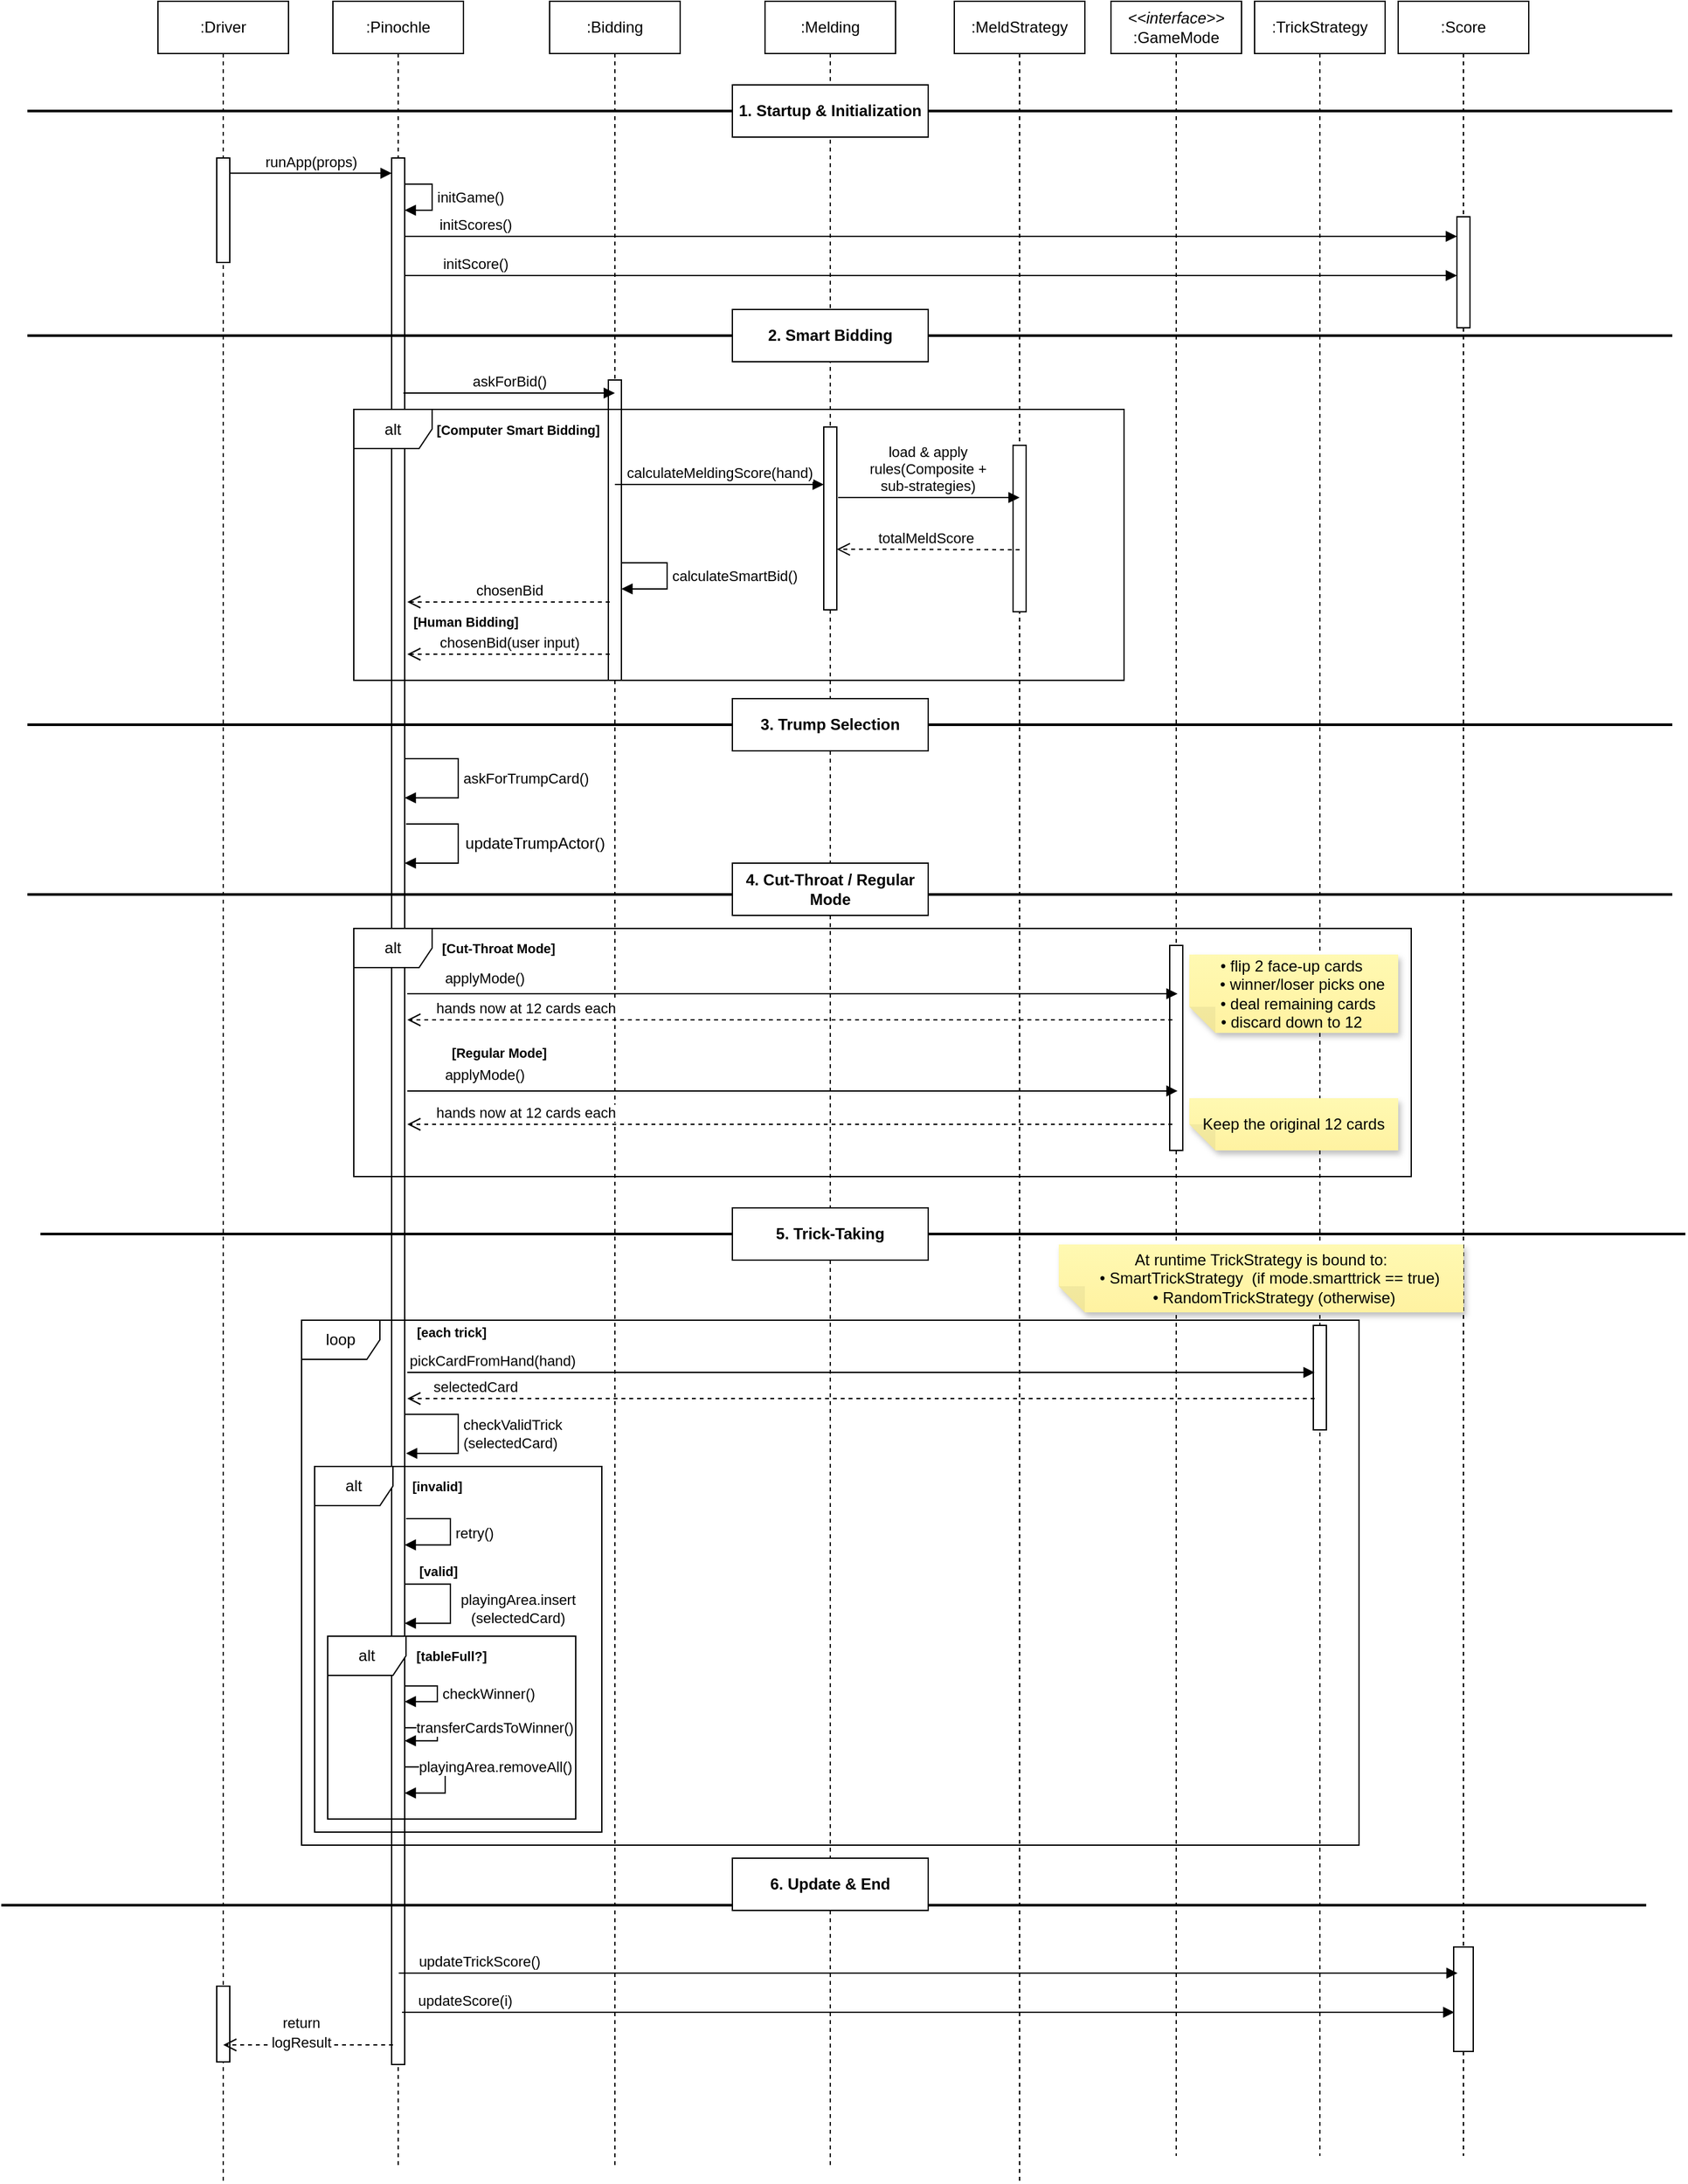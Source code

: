 <mxfile version="27.1.0">
  <diagram name="第 1 页" id="qucP125kRH2lfmhauCK5">
    <mxGraphModel dx="1427" dy="899" grid="1" gridSize="10" guides="1" tooltips="1" connect="1" arrows="1" fold="1" page="1" pageScale="1" pageWidth="2339" pageHeight="3300" math="0" shadow="0">
      <root>
        <mxCell id="0" />
        <mxCell id="1" parent="0" />
        <mxCell id="MW3apKYruLUqG9p78ODX-281" value=":Driver" style="shape=umlLifeline;perimeter=lifelinePerimeter;whiteSpace=wrap;html=1;container=1;dropTarget=0;collapsible=0;recursiveResize=0;outlineConnect=0;portConstraint=eastwest;newEdgeStyle={&quot;curved&quot;:0,&quot;rounded&quot;:0};" vertex="1" parent="1">
          <mxGeometry x="1130" y="1110" width="100" height="1670" as="geometry" />
        </mxCell>
        <mxCell id="MW3apKYruLUqG9p78ODX-282" value="" style="html=1;points=[[0,0,0,0,5],[0,1,0,0,-5],[1,0,0,0,5],[1,1,0,0,-5]];perimeter=orthogonalPerimeter;outlineConnect=0;targetShapes=umlLifeline;portConstraint=eastwest;newEdgeStyle={&quot;curved&quot;:0,&quot;rounded&quot;:0};" vertex="1" parent="MW3apKYruLUqG9p78ODX-281">
          <mxGeometry x="45" y="120" width="10" height="80" as="geometry" />
        </mxCell>
        <mxCell id="MW3apKYruLUqG9p78ODX-283" value="" style="html=1;points=[[0,0,0,0,5],[0,1,0,0,-5],[1,0,0,0,5],[1,1,0,0,-5]];perimeter=orthogonalPerimeter;outlineConnect=0;targetShapes=umlLifeline;portConstraint=eastwest;newEdgeStyle={&quot;curved&quot;:0,&quot;rounded&quot;:0};" vertex="1" parent="MW3apKYruLUqG9p78ODX-281">
          <mxGeometry x="45" y="1520" width="10" height="58" as="geometry" />
        </mxCell>
        <mxCell id="MW3apKYruLUqG9p78ODX-284" value=":Pinochle" style="shape=umlLifeline;perimeter=lifelinePerimeter;whiteSpace=wrap;html=1;container=1;dropTarget=0;collapsible=0;recursiveResize=0;outlineConnect=0;portConstraint=eastwest;newEdgeStyle={&quot;curved&quot;:0,&quot;rounded&quot;:0};" vertex="1" parent="1">
          <mxGeometry x="1264" y="1110" width="100" height="1660" as="geometry" />
        </mxCell>
        <mxCell id="MW3apKYruLUqG9p78ODX-285" value="" style="html=1;points=[[0,0,0,0,5],[0,1,0,0,-5],[1,0,0,0,5],[1,1,0,0,-5]];perimeter=orthogonalPerimeter;outlineConnect=0;targetShapes=umlLifeline;portConstraint=eastwest;newEdgeStyle={&quot;curved&quot;:0,&quot;rounded&quot;:0};" vertex="1" parent="MW3apKYruLUqG9p78ODX-284">
          <mxGeometry x="45" y="120" width="10" height="1460" as="geometry" />
        </mxCell>
        <mxCell id="MW3apKYruLUqG9p78ODX-286" value="askForTrumpCard()" style="html=1;align=left;spacingLeft=2;endArrow=block;rounded=0;edgeStyle=orthogonalEdgeStyle;curved=0;rounded=0;" edge="1" parent="MW3apKYruLUqG9p78ODX-284" source="MW3apKYruLUqG9p78ODX-285" target="MW3apKYruLUqG9p78ODX-285">
          <mxGeometry relative="1" as="geometry">
            <mxPoint x="60" y="580" as="sourcePoint" />
            <Array as="points">
              <mxPoint x="96" y="580" />
              <mxPoint x="96" y="610" />
            </Array>
            <mxPoint x="60" y="610" as="targetPoint" />
          </mxGeometry>
        </mxCell>
        <mxCell id="MW3apKYruLUqG9p78ODX-287" value="retry()" style="html=1;align=left;spacingLeft=2;endArrow=block;rounded=0;edgeStyle=orthogonalEdgeStyle;curved=0;rounded=0;" edge="1" parent="MW3apKYruLUqG9p78ODX-284">
          <mxGeometry relative="1" as="geometry">
            <mxPoint x="56" y="1162" as="sourcePoint" />
            <Array as="points">
              <mxPoint x="90" y="1162" />
              <mxPoint x="90" y="1182" />
            </Array>
            <mxPoint x="55" y="1182.111" as="targetPoint" />
          </mxGeometry>
        </mxCell>
        <mxCell id="MW3apKYruLUqG9p78ODX-288" value="" style="html=1;align=left;spacingLeft=2;endArrow=block;rounded=0;edgeStyle=orthogonalEdgeStyle;curved=0;rounded=0;" edge="1" parent="MW3apKYruLUqG9p78ODX-284">
          <mxGeometry x="-0.1" relative="1" as="geometry">
            <mxPoint x="55" y="1212.111" as="sourcePoint" />
            <Array as="points">
              <mxPoint x="90" y="1212" />
              <mxPoint x="90" y="1242" />
            </Array>
            <mxPoint x="55" y="1242.111" as="targetPoint" />
            <mxPoint as="offset" />
          </mxGeometry>
        </mxCell>
        <mxCell id="MW3apKYruLUqG9p78ODX-289" value="checkWinner()" style="html=1;align=left;spacingLeft=2;endArrow=block;rounded=0;edgeStyle=orthogonalEdgeStyle;curved=0;rounded=0;" edge="1" parent="MW3apKYruLUqG9p78ODX-284">
          <mxGeometry relative="1" as="geometry">
            <mxPoint x="55" y="1290.111" as="sourcePoint" />
            <Array as="points">
              <mxPoint x="80" y="1290" />
              <mxPoint x="80" y="1302" />
            </Array>
            <mxPoint x="55" y="1302.111" as="targetPoint" />
          </mxGeometry>
        </mxCell>
        <mxCell id="MW3apKYruLUqG9p78ODX-290" value="transferCardsToWinner()" style="html=1;align=left;spacingLeft=2;endArrow=block;rounded=0;edgeStyle=orthogonalEdgeStyle;curved=0;rounded=0;" edge="1" parent="MW3apKYruLUqG9p78ODX-284">
          <mxGeometry x="-0.833" relative="1" as="geometry">
            <mxPoint x="55" y="1322.111" as="sourcePoint" />
            <Array as="points">
              <mxPoint x="80" y="1322" />
              <mxPoint x="80" y="1332" />
            </Array>
            <mxPoint x="55" y="1332.111" as="targetPoint" />
            <mxPoint as="offset" />
          </mxGeometry>
        </mxCell>
        <mxCell id="MW3apKYruLUqG9p78ODX-291" value="playingArea.removeAll()" style="html=1;align=left;spacingLeft=2;endArrow=block;rounded=0;edgeStyle=orthogonalEdgeStyle;curved=0;rounded=0;" edge="1" parent="MW3apKYruLUqG9p78ODX-284">
          <mxGeometry x="-0.833" relative="1" as="geometry">
            <mxPoint x="55" y="1352.111" as="sourcePoint" />
            <Array as="points">
              <mxPoint x="86" y="1352" />
              <mxPoint x="86" y="1372" />
            </Array>
            <mxPoint x="55" y="1372.111" as="targetPoint" />
            <mxPoint as="offset" />
          </mxGeometry>
        </mxCell>
        <mxCell id="MW3apKYruLUqG9p78ODX-292" value="initGame()" style="html=1;align=left;spacingLeft=2;endArrow=block;rounded=0;edgeStyle=orthogonalEdgeStyle;curved=0;rounded=0;" edge="1" parent="MW3apKYruLUqG9p78ODX-284" source="MW3apKYruLUqG9p78ODX-285" target="MW3apKYruLUqG9p78ODX-285">
          <mxGeometry relative="1" as="geometry">
            <mxPoint x="-4" y="130" as="sourcePoint" />
            <Array as="points">
              <mxPoint x="76" y="140" />
              <mxPoint x="76" y="160" />
            </Array>
            <mxPoint x="-9" y="160.022" as="targetPoint" />
          </mxGeometry>
        </mxCell>
        <mxCell id="MW3apKYruLUqG9p78ODX-293" value="" style="html=1;align=left;spacingLeft=2;endArrow=block;rounded=0;edgeStyle=orthogonalEdgeStyle;curved=0;rounded=0;" edge="1" parent="MW3apKYruLUqG9p78ODX-284" target="MW3apKYruLUqG9p78ODX-285">
          <mxGeometry relative="1" as="geometry">
            <mxPoint x="56" y="630" as="sourcePoint" />
            <Array as="points">
              <mxPoint x="96" y="630" />
              <mxPoint x="96" y="660" />
            </Array>
            <mxPoint x="381" y="740" as="targetPoint" />
          </mxGeometry>
        </mxCell>
        <mxCell id="MW3apKYruLUqG9p78ODX-294" value=":Score" style="shape=umlLifeline;perimeter=lifelinePerimeter;whiteSpace=wrap;html=1;container=1;dropTarget=0;collapsible=0;recursiveResize=0;outlineConnect=0;portConstraint=eastwest;newEdgeStyle={&quot;curved&quot;:0,&quot;rounded&quot;:0};" vertex="1" parent="1">
          <mxGeometry x="2080" y="1110" width="100" height="1650" as="geometry" />
        </mxCell>
        <mxCell id="MW3apKYruLUqG9p78ODX-295" value="" style="html=1;points=[[0,0,0,0,5],[0,1,0,0,-5],[1,0,0,0,5],[1,1,0,0,-5]];perimeter=orthogonalPerimeter;outlineConnect=0;targetShapes=umlLifeline;portConstraint=eastwest;newEdgeStyle={&quot;curved&quot;:0,&quot;rounded&quot;:0};" vertex="1" parent="MW3apKYruLUqG9p78ODX-294">
          <mxGeometry x="45" y="165" width="10" height="85" as="geometry" />
        </mxCell>
        <mxCell id="MW3apKYruLUqG9p78ODX-296" value="" style="html=1;points=[[0,0,0,0,5],[0,1,0,0,-5],[1,0,0,0,5],[1,1,0,0,-5]];perimeter=orthogonalPerimeter;outlineConnect=0;targetShapes=umlLifeline;portConstraint=eastwest;newEdgeStyle={&quot;curved&quot;:0,&quot;rounded&quot;:0};" vertex="1" parent="MW3apKYruLUqG9p78ODX-294">
          <mxGeometry x="42.5" y="1490" width="15" height="80" as="geometry" />
        </mxCell>
        <mxCell id="MW3apKYruLUqG9p78ODX-297" value=":Bidding" style="shape=umlLifeline;perimeter=lifelinePerimeter;whiteSpace=wrap;html=1;container=1;dropTarget=0;collapsible=0;recursiveResize=0;outlineConnect=0;portConstraint=eastwest;newEdgeStyle={&quot;curved&quot;:0,&quot;rounded&quot;:0};" vertex="1" parent="1">
          <mxGeometry x="1430" y="1110" width="100" height="1660" as="geometry" />
        </mxCell>
        <mxCell id="MW3apKYruLUqG9p78ODX-298" value="" style="html=1;points=[[0,0,0,0,5],[0,1,0,0,-5],[1,0,0,0,5],[1,1,0,0,-5]];perimeter=orthogonalPerimeter;outlineConnect=0;targetShapes=umlLifeline;portConstraint=eastwest;newEdgeStyle={&quot;curved&quot;:0,&quot;rounded&quot;:0};" vertex="1" parent="MW3apKYruLUqG9p78ODX-297">
          <mxGeometry x="45" y="290" width="10" height="230" as="geometry" />
        </mxCell>
        <mxCell id="MW3apKYruLUqG9p78ODX-299" value="calculateSmartBid()" style="html=1;align=left;spacingLeft=2;endArrow=block;rounded=0;edgeStyle=orthogonalEdgeStyle;curved=0;rounded=0;" edge="1" parent="MW3apKYruLUqG9p78ODX-297" source="MW3apKYruLUqG9p78ODX-298" target="MW3apKYruLUqG9p78ODX-298">
          <mxGeometry relative="1" as="geometry">
            <mxPoint x="170" y="410" as="sourcePoint" />
            <Array as="points">
              <mxPoint x="90" y="430" />
              <mxPoint x="90" y="450" />
            </Array>
            <mxPoint x="175" y="440" as="targetPoint" />
          </mxGeometry>
        </mxCell>
        <mxCell id="MW3apKYruLUqG9p78ODX-300" value=":Melding" style="shape=umlLifeline;perimeter=lifelinePerimeter;whiteSpace=wrap;html=1;container=1;dropTarget=0;collapsible=0;recursiveResize=0;outlineConnect=0;portConstraint=eastwest;newEdgeStyle={&quot;curved&quot;:0,&quot;rounded&quot;:0};" vertex="1" parent="1">
          <mxGeometry x="1595" y="1110" width="100" height="1660" as="geometry" />
        </mxCell>
        <mxCell id="MW3apKYruLUqG9p78ODX-301" value="" style="html=1;points=[[0,0,0,0,5],[0,1,0,0,-5],[1,0,0,0,5],[1,1,0,0,-5]];perimeter=orthogonalPerimeter;outlineConnect=0;targetShapes=umlLifeline;portConstraint=eastwest;newEdgeStyle={&quot;curved&quot;:0,&quot;rounded&quot;:0};" vertex="1" parent="MW3apKYruLUqG9p78ODX-300">
          <mxGeometry x="45" y="326" width="10" height="140" as="geometry" />
        </mxCell>
        <mxCell id="MW3apKYruLUqG9p78ODX-302" value=":MeldStrategy" style="shape=umlLifeline;perimeter=lifelinePerimeter;whiteSpace=wrap;html=1;container=1;dropTarget=0;collapsible=0;recursiveResize=0;outlineConnect=0;portConstraint=eastwest;newEdgeStyle={&quot;curved&quot;:0,&quot;rounded&quot;:0};" vertex="1" parent="1">
          <mxGeometry x="1740" y="1110" width="100" height="1670" as="geometry" />
        </mxCell>
        <mxCell id="MW3apKYruLUqG9p78ODX-303" value="" style="html=1;points=[[0,0,0,0,5],[0,1,0,0,-5],[1,0,0,0,5],[1,1,0,0,-5]];perimeter=orthogonalPerimeter;outlineConnect=0;targetShapes=umlLifeline;portConstraint=eastwest;newEdgeStyle={&quot;curved&quot;:0,&quot;rounded&quot;:0};" vertex="1" parent="MW3apKYruLUqG9p78ODX-302">
          <mxGeometry x="45" y="340" width="10" height="127.5" as="geometry" />
        </mxCell>
        <mxCell id="MW3apKYruLUqG9p78ODX-304" value="&lt;div&gt;&lt;i&gt;&amp;lt;&amp;lt;interface&amp;gt;&amp;gt;&lt;/i&gt;&lt;/div&gt;:GameMode" style="shape=umlLifeline;perimeter=lifelinePerimeter;whiteSpace=wrap;html=1;container=1;dropTarget=0;collapsible=0;recursiveResize=0;outlineConnect=0;portConstraint=eastwest;newEdgeStyle={&quot;curved&quot;:0,&quot;rounded&quot;:0};" vertex="1" parent="1">
          <mxGeometry x="1860" y="1110" width="100" height="1650" as="geometry" />
        </mxCell>
        <mxCell id="MW3apKYruLUqG9p78ODX-305" value="" style="html=1;points=[[0,0,0,0,5],[0,1,0,0,-5],[1,0,0,0,5],[1,1,0,0,-5]];perimeter=orthogonalPerimeter;outlineConnect=0;targetShapes=umlLifeline;portConstraint=eastwest;newEdgeStyle={&quot;curved&quot;:0,&quot;rounded&quot;:0};" vertex="1" parent="MW3apKYruLUqG9p78ODX-304">
          <mxGeometry x="45" y="723" width="10" height="157" as="geometry" />
        </mxCell>
        <mxCell id="MW3apKYruLUqG9p78ODX-306" value=":TrickStrategy" style="shape=umlLifeline;perimeter=lifelinePerimeter;whiteSpace=wrap;html=1;container=1;dropTarget=0;collapsible=0;recursiveResize=0;outlineConnect=0;portConstraint=eastwest;newEdgeStyle={&quot;curved&quot;:0,&quot;rounded&quot;:0};" vertex="1" parent="1">
          <mxGeometry x="1970" y="1110" width="100" height="1650" as="geometry" />
        </mxCell>
        <mxCell id="MW3apKYruLUqG9p78ODX-307" value="" style="html=1;points=[[0,0,0,0,5],[0,1,0,0,-5],[1,0,0,0,5],[1,1,0,0,-5]];perimeter=orthogonalPerimeter;outlineConnect=0;targetShapes=umlLifeline;portConstraint=eastwest;newEdgeStyle={&quot;curved&quot;:0,&quot;rounded&quot;:0};" vertex="1" parent="MW3apKYruLUqG9p78ODX-306">
          <mxGeometry x="45" y="1014" width="10" height="80" as="geometry" />
        </mxCell>
        <mxCell id="MW3apKYruLUqG9p78ODX-308" value="runApp(props)" style="html=1;verticalAlign=bottom;endArrow=block;curved=0;rounded=0;entryX=0;entryY=0.008;entryDx=0;entryDy=0;entryPerimeter=0;" edge="1" parent="1" source="MW3apKYruLUqG9p78ODX-282" target="MW3apKYruLUqG9p78ODX-285">
          <mxGeometry width="80" relative="1" as="geometry">
            <mxPoint x="1190" y="1240" as="sourcePoint" />
            <mxPoint x="1300.0" y="1239.05" as="targetPoint" />
            <Array as="points" />
          </mxGeometry>
        </mxCell>
        <mxCell id="MW3apKYruLUqG9p78ODX-309" value="initScores()" style="html=1;verticalAlign=bottom;endArrow=block;curved=0;rounded=0;" edge="1" parent="1" source="MW3apKYruLUqG9p78ODX-285" target="MW3apKYruLUqG9p78ODX-295">
          <mxGeometry x="-0.866" width="80" relative="1" as="geometry">
            <mxPoint x="1410" y="1330" as="sourcePoint" />
            <mxPoint x="1490" y="1330" as="targetPoint" />
            <Array as="points">
              <mxPoint x="1370" y="1290" />
            </Array>
            <mxPoint as="offset" />
          </mxGeometry>
        </mxCell>
        <mxCell id="MW3apKYruLUqG9p78ODX-310" value="initScore()" style="html=1;verticalAlign=bottom;endArrow=block;curved=0;rounded=0;" edge="1" parent="1" source="MW3apKYruLUqG9p78ODX-285" target="MW3apKYruLUqG9p78ODX-295">
          <mxGeometry x="-0.866" width="80" relative="1" as="geometry">
            <mxPoint x="1260" y="1320" as="sourcePoint" />
            <mxPoint x="2523" y="1320" as="targetPoint" />
            <Array as="points">
              <mxPoint x="1365" y="1320" />
            </Array>
            <mxPoint as="offset" />
          </mxGeometry>
        </mxCell>
        <mxCell id="MW3apKYruLUqG9p78ODX-311" value="" style="line;strokeWidth=2;fillColor=none;align=left;verticalAlign=middle;spacingTop=-1;spacingLeft=3;spacingRight=3;rotatable=0;labelPosition=right;points=[];portConstraint=eastwest;strokeColor=inherit;" vertex="1" parent="1">
          <mxGeometry x="1030" y="1190" width="1260" height="8" as="geometry" />
        </mxCell>
        <mxCell id="MW3apKYruLUqG9p78ODX-312" value="1. Startup &amp;amp; Initialization" style="html=1;whiteSpace=wrap;fontStyle=1" vertex="1" parent="1">
          <mxGeometry x="1570" y="1174" width="150" height="40" as="geometry" />
        </mxCell>
        <mxCell id="MW3apKYruLUqG9p78ODX-313" value="askForBid()" style="html=1;verticalAlign=bottom;endArrow=block;curved=0;rounded=0;" edge="1" parent="1">
          <mxGeometry width="80" relative="1" as="geometry">
            <mxPoint x="1318" y="1410" as="sourcePoint" />
            <mxPoint x="1480" y="1410" as="targetPoint" />
          </mxGeometry>
        </mxCell>
        <mxCell id="MW3apKYruLUqG9p78ODX-314" value="alt" style="shape=umlFrame;whiteSpace=wrap;html=1;pointerEvents=0;" vertex="1" parent="1">
          <mxGeometry x="1280" y="1422.5" width="590" height="207.5" as="geometry" />
        </mxCell>
        <mxCell id="MW3apKYruLUqG9p78ODX-315" value="[Computer Smart Bidding]" style="text;html=1;align=center;verticalAlign=middle;whiteSpace=wrap;rounded=0;fontSize=10;fontStyle=1" vertex="1" parent="1">
          <mxGeometry x="1336" y="1422.5" width="140" height="30" as="geometry" />
        </mxCell>
        <mxCell id="MW3apKYruLUqG9p78ODX-316" value="calculateMeldingScore(hand)" style="html=1;verticalAlign=bottom;endArrow=block;curved=0;rounded=0;exitX=0.5;exitY=0.348;exitDx=0;exitDy=0;exitPerimeter=0;" edge="1" parent="1" source="MW3apKYruLUqG9p78ODX-298">
          <mxGeometry width="80" relative="1" as="geometry">
            <mxPoint x="1490" y="1480" as="sourcePoint" />
            <mxPoint x="1640" y="1480" as="targetPoint" />
          </mxGeometry>
        </mxCell>
        <mxCell id="MW3apKYruLUqG9p78ODX-317" value="" style="html=1;verticalAlign=bottom;endArrow=block;curved=0;rounded=0;" edge="1" parent="1">
          <mxGeometry x="-0.002" width="80" relative="1" as="geometry">
            <mxPoint x="1651" y="1490" as="sourcePoint" />
            <mxPoint x="1790" y="1490" as="targetPoint" />
            <mxPoint as="offset" />
          </mxGeometry>
        </mxCell>
        <mxCell id="MW3apKYruLUqG9p78ODX-318" value="load &amp;amp; apply rules(Composite + sub-strategies)" style="text;html=1;align=center;verticalAlign=middle;whiteSpace=wrap;rounded=0;fontSize=11;" vertex="1" parent="1">
          <mxGeometry x="1670" y="1452.5" width="100" height="30" as="geometry" />
        </mxCell>
        <mxCell id="MW3apKYruLUqG9p78ODX-319" value="totalMeldScore" style="html=1;verticalAlign=bottom;endArrow=open;dashed=1;endSize=8;curved=0;rounded=0;" edge="1" parent="1">
          <mxGeometry x="0.03" relative="1" as="geometry">
            <mxPoint x="1790" y="1530" as="sourcePoint" />
            <mxPoint x="1650" y="1529.66" as="targetPoint" />
            <Array as="points">
              <mxPoint x="1690" y="1529.66" />
            </Array>
            <mxPoint as="offset" />
          </mxGeometry>
        </mxCell>
        <mxCell id="MW3apKYruLUqG9p78ODX-320" value="chosenBid" style="html=1;verticalAlign=bottom;endArrow=open;dashed=1;endSize=8;curved=0;rounded=0;" edge="1" parent="1">
          <mxGeometry relative="1" as="geometry">
            <mxPoint x="1476" y="1570" as="sourcePoint" />
            <mxPoint x="1321" y="1570" as="targetPoint" />
          </mxGeometry>
        </mxCell>
        <mxCell id="MW3apKYruLUqG9p78ODX-321" value="applyMode()" style="html=1;verticalAlign=bottom;endArrow=block;curved=0;rounded=0;" edge="1" parent="1">
          <mxGeometry x="-0.8" y="3" width="80" relative="1" as="geometry">
            <mxPoint x="1321" y="1870" as="sourcePoint" />
            <mxPoint x="1911" y="1870" as="targetPoint" />
            <mxPoint as="offset" />
          </mxGeometry>
        </mxCell>
        <mxCell id="MW3apKYruLUqG9p78ODX-322" value="&amp;nbsp;hands now at 12 cards each" style="html=1;verticalAlign=bottom;endArrow=open;dashed=1;endSize=8;curved=0;rounded=0;" edge="1" parent="1">
          <mxGeometry x="0.696" relative="1" as="geometry">
            <mxPoint x="1907" y="1890" as="sourcePoint" />
            <mxPoint x="1321" y="1890" as="targetPoint" />
            <mxPoint as="offset" />
          </mxGeometry>
        </mxCell>
        <mxCell id="MW3apKYruLUqG9p78ODX-323" value="" style="line;strokeWidth=2;fillColor=none;align=left;verticalAlign=middle;spacingTop=-1;spacingLeft=3;spacingRight=3;rotatable=0;labelPosition=right;points=[];portConstraint=eastwest;strokeColor=inherit;" vertex="1" parent="1">
          <mxGeometry x="1030" y="1362" width="1260" height="8" as="geometry" />
        </mxCell>
        <mxCell id="MW3apKYruLUqG9p78ODX-324" value="2. Smart Bidding" style="html=1;whiteSpace=wrap;fontStyle=1" vertex="1" parent="1">
          <mxGeometry x="1570" y="1346" width="150" height="40" as="geometry" />
        </mxCell>
        <mxCell id="MW3apKYruLUqG9p78ODX-325" value="" style="line;strokeWidth=2;fillColor=none;align=left;verticalAlign=middle;spacingTop=-1;spacingLeft=3;spacingRight=3;rotatable=0;labelPosition=right;points=[];portConstraint=eastwest;strokeColor=inherit;fontStyle=1" vertex="1" parent="1">
          <mxGeometry x="1030" y="1660" width="1260" height="8" as="geometry" />
        </mxCell>
        <mxCell id="MW3apKYruLUqG9p78ODX-326" value="3. Trump Selection" style="html=1;whiteSpace=wrap;fontStyle=1" vertex="1" parent="1">
          <mxGeometry x="1570" y="1644" width="150" height="40" as="geometry" />
        </mxCell>
        <mxCell id="MW3apKYruLUqG9p78ODX-327" value="" style="line;strokeWidth=2;fillColor=none;align=left;verticalAlign=middle;spacingTop=-1;spacingLeft=3;spacingRight=3;rotatable=0;labelPosition=right;points=[];portConstraint=eastwest;strokeColor=inherit;" vertex="1" parent="1">
          <mxGeometry x="1030" y="1790" width="1260" height="8" as="geometry" />
        </mxCell>
        <mxCell id="MW3apKYruLUqG9p78ODX-328" value="4. Cut-Throat / Regular Mode" style="html=1;whiteSpace=wrap;fontStyle=1" vertex="1" parent="1">
          <mxGeometry x="1570" y="1770" width="150" height="40" as="geometry" />
        </mxCell>
        <mxCell id="MW3apKYruLUqG9p78ODX-329" value="" style="line;strokeWidth=2;fillColor=none;align=left;verticalAlign=middle;spacingTop=-1;spacingLeft=3;spacingRight=3;rotatable=0;labelPosition=right;points=[];portConstraint=eastwest;strokeColor=inherit;" vertex="1" parent="1">
          <mxGeometry x="1040" y="2050" width="1260" height="8" as="geometry" />
        </mxCell>
        <mxCell id="MW3apKYruLUqG9p78ODX-330" value="5. Trick-Taking" style="html=1;whiteSpace=wrap;fontStyle=1" vertex="1" parent="1">
          <mxGeometry x="1570" y="2034" width="150" height="40" as="geometry" />
        </mxCell>
        <mxCell id="MW3apKYruLUqG9p78ODX-331" value="loop" style="shape=umlFrame;whiteSpace=wrap;html=1;pointerEvents=0;" vertex="1" parent="1">
          <mxGeometry x="1240" y="2120" width="810" height="402" as="geometry" />
        </mxCell>
        <mxCell id="MW3apKYruLUqG9p78ODX-332" value="[each trick]" style="text;html=1;align=center;verticalAlign=middle;whiteSpace=wrap;rounded=0;fontSize=10;fontStyle=1" vertex="1" parent="1">
          <mxGeometry x="1305" y="2114" width="100" height="30" as="geometry" />
        </mxCell>
        <mxCell id="MW3apKYruLUqG9p78ODX-333" value="pickCardFromHand(hand)" style="html=1;verticalAlign=bottom;endArrow=block;curved=0;rounded=0;" edge="1" parent="1">
          <mxGeometry x="-0.814" width="80" relative="1" as="geometry">
            <mxPoint x="1321" y="2160" as="sourcePoint" />
            <mxPoint x="2016" y="2160" as="targetPoint" />
            <mxPoint as="offset" />
            <Array as="points">
              <mxPoint x="1681" y="2160" />
            </Array>
          </mxGeometry>
        </mxCell>
        <mxCell id="MW3apKYruLUqG9p78ODX-334" value="selectedCard" style="html=1;verticalAlign=bottom;endArrow=open;dashed=1;endSize=8;curved=0;rounded=0;" edge="1" parent="1">
          <mxGeometry x="0.852" relative="1" as="geometry">
            <mxPoint x="2016" y="2180" as="sourcePoint" />
            <mxPoint x="1321" y="2180" as="targetPoint" />
            <mxPoint as="offset" />
          </mxGeometry>
        </mxCell>
        <mxCell id="MW3apKYruLUqG9p78ODX-335" value="checkValidTrick&lt;div&gt;(selectedCard)&lt;/div&gt;" style="html=1;align=left;spacingLeft=2;endArrow=block;rounded=0;edgeStyle=orthogonalEdgeStyle;curved=0;rounded=0;" edge="1" parent="1">
          <mxGeometry relative="1" as="geometry">
            <mxPoint x="1319" y="2192.111" as="sourcePoint" />
            <Array as="points">
              <mxPoint x="1360" y="2192" />
              <mxPoint x="1360" y="2222" />
            </Array>
            <mxPoint x="1320" y="2222" as="targetPoint" />
            <mxPoint as="offset" />
          </mxGeometry>
        </mxCell>
        <mxCell id="MW3apKYruLUqG9p78ODX-336" value="alt" style="shape=umlFrame;whiteSpace=wrap;html=1;pointerEvents=0;" vertex="1" parent="1">
          <mxGeometry x="1250" y="2232" width="220" height="280" as="geometry" />
        </mxCell>
        <mxCell id="MW3apKYruLUqG9p78ODX-337" value="[invalid]" style="text;html=1;align=center;verticalAlign=middle;whiteSpace=wrap;rounded=0;fontSize=10;fontStyle=1" vertex="1" parent="1">
          <mxGeometry x="1310" y="2232" width="68" height="30" as="geometry" />
        </mxCell>
        <mxCell id="MW3apKYruLUqG9p78ODX-338" value="[valid]" style="text;html=1;align=center;verticalAlign=middle;whiteSpace=wrap;rounded=0;fontSize=10;fontStyle=1" vertex="1" parent="1">
          <mxGeometry x="1321" y="2297" width="48" height="30" as="geometry" />
        </mxCell>
        <mxCell id="MW3apKYruLUqG9p78ODX-339" value="playingA&lt;span style=&quot;background-color: transparent; color: light-dark(rgb(0, 0, 0), rgb(255, 255, 255));&quot;&gt;rea.insert&lt;/span&gt;&lt;div&gt;&lt;span style=&quot;background-color: transparent; color: light-dark(rgb(0, 0, 0), rgb(255, 255, 255));&quot;&gt;(selectedCard)&lt;/span&gt;&lt;/div&gt;" style="text;html=1;align=center;verticalAlign=middle;whiteSpace=wrap;rounded=0;fontSize=11;" vertex="1" parent="1">
          <mxGeometry x="1350" y="2326" width="112" height="30" as="geometry" />
        </mxCell>
        <mxCell id="MW3apKYruLUqG9p78ODX-340" value="alt" style="shape=umlFrame;whiteSpace=wrap;html=1;pointerEvents=0;" vertex="1" parent="1">
          <mxGeometry x="1260" y="2362" width="190" height="140" as="geometry" />
        </mxCell>
        <mxCell id="MW3apKYruLUqG9p78ODX-341" value="[tableFull?]" style="text;html=1;align=center;verticalAlign=middle;whiteSpace=wrap;rounded=0;fontSize=10;fontStyle=1" vertex="1" parent="1">
          <mxGeometry x="1321" y="2362" width="68" height="30" as="geometry" />
        </mxCell>
        <mxCell id="MW3apKYruLUqG9p78ODX-342" value="" style="line;strokeWidth=2;fillColor=none;align=left;verticalAlign=middle;spacingTop=-1;spacingLeft=3;spacingRight=3;rotatable=0;labelPosition=right;points=[];portConstraint=eastwest;strokeColor=inherit;" vertex="1" parent="1">
          <mxGeometry x="1010" y="2564" width="1260" height="8" as="geometry" />
        </mxCell>
        <mxCell id="MW3apKYruLUqG9p78ODX-343" value="6. Update &amp;amp; End" style="html=1;whiteSpace=wrap;fontStyle=1" vertex="1" parent="1">
          <mxGeometry x="1570" y="2532" width="150" height="40" as="geometry" />
        </mxCell>
        <mxCell id="MW3apKYruLUqG9p78ODX-344" value="updateTrickScore()" style="html=1;verticalAlign=bottom;endArrow=block;curved=0;rounded=0;" edge="1" parent="1">
          <mxGeometry x="-0.85" width="80" relative="1" as="geometry">
            <mxPoint x="1314.5" y="2620" as="sourcePoint" />
            <mxPoint x="2125.5" y="2620" as="targetPoint" />
            <mxPoint as="offset" />
          </mxGeometry>
        </mxCell>
        <mxCell id="MW3apKYruLUqG9p78ODX-345" value="updateScore(i)" style="html=1;verticalAlign=bottom;endArrow=block;curved=0;rounded=0;" edge="1" parent="1">
          <mxGeometry x="-0.882" width="80" relative="1" as="geometry">
            <mxPoint x="1317" y="2650" as="sourcePoint" />
            <mxPoint x="2123" y="2650" as="targetPoint" />
            <mxPoint as="offset" />
          </mxGeometry>
        </mxCell>
        <mxCell id="MW3apKYruLUqG9p78ODX-346" value="&lt;div&gt;At runtime TrickStrategy is bound to:&lt;/div&gt;&lt;div&gt;&amp;nbsp; &amp;nbsp; &amp;nbsp; • SmartTrickStrategy&amp;nbsp; (if mode.smarttrick == true)&amp;nbsp;&amp;nbsp;&lt;/div&gt;&lt;div&gt;&amp;nbsp; &amp;nbsp; &amp;nbsp; • RandomTrickStrategy (otherwise)&lt;/div&gt;" style="shape=note;whiteSpace=wrap;html=1;backgroundOutline=1;fontColor=#000000;darkOpacity=0.05;fillColor=#FFF9B2;strokeColor=none;fillStyle=solid;direction=west;gradientDirection=north;gradientColor=#FFF2A1;shadow=1;size=20;pointerEvents=1;" vertex="1" parent="1">
          <mxGeometry x="1820" y="2062" width="310" height="52" as="geometry" />
        </mxCell>
        <mxCell id="MW3apKYruLUqG9p78ODX-347" value="" style="html=1;verticalAlign=bottom;endArrow=open;dashed=1;endSize=8;curved=0;rounded=0;" edge="1" parent="1" target="MW3apKYruLUqG9p78ODX-281">
          <mxGeometry x="-0.003" y="2" relative="1" as="geometry">
            <mxPoint x="1310.0" y="2675" as="sourcePoint" />
            <mxPoint x="1181.5" y="2835" as="targetPoint" />
            <mxPoint as="offset" />
            <Array as="points">
              <mxPoint x="1246.5" y="2675" />
            </Array>
          </mxGeometry>
        </mxCell>
        <mxCell id="MW3apKYruLUqG9p78ODX-348" value="&lt;span style=&quot;font-size: 11px; text-wrap-mode: nowrap; background-color: rgb(255, 255, 255);&quot;&gt;return logResult&lt;/span&gt;" style="text;html=1;align=center;verticalAlign=middle;whiteSpace=wrap;rounded=0;" vertex="1" parent="1">
          <mxGeometry x="1210" y="2650" width="60" height="30" as="geometry" />
        </mxCell>
        <mxCell id="MW3apKYruLUqG9p78ODX-349" value="updateTrumpActor()" style="text;html=1;align=center;verticalAlign=middle;whiteSpace=wrap;rounded=0;" vertex="1" parent="1">
          <mxGeometry x="1389" y="1740" width="60" height="30" as="geometry" />
        </mxCell>
        <mxCell id="MW3apKYruLUqG9p78ODX-350" value="alt" style="shape=umlFrame;whiteSpace=wrap;html=1;pointerEvents=0;" vertex="1" parent="1">
          <mxGeometry x="1280" y="1820" width="810" height="190" as="geometry" />
        </mxCell>
        <mxCell id="MW3apKYruLUqG9p78ODX-351" value="[Cut-Throat Mode]" style="text;html=1;align=center;verticalAlign=middle;whiteSpace=wrap;rounded=0;fontSize=10;fontStyle=1" vertex="1" parent="1">
          <mxGeometry x="1321" y="1820" width="140" height="30" as="geometry" />
        </mxCell>
        <mxCell id="MW3apKYruLUqG9p78ODX-352" value="&lt;div&gt;&amp;nbsp;• flip 2 face-up cards&amp;nbsp;&amp;nbsp;&lt;/div&gt;&lt;div&gt;&amp;nbsp; &amp;nbsp; &amp;nbsp; • winner/loser picks one&amp;nbsp;&amp;nbsp;&lt;/div&gt;&lt;div&gt;&amp;nbsp; &amp;nbsp; • deal remaining cards&amp;nbsp;&amp;nbsp;&lt;/div&gt;&lt;div&gt;• discard down to 12&amp;nbsp;&lt;/div&gt;" style="shape=note;whiteSpace=wrap;html=1;backgroundOutline=1;fontColor=#000000;darkOpacity=0.05;fillColor=#FFF9B2;strokeColor=none;fillStyle=solid;direction=west;gradientDirection=north;gradientColor=#FFF2A1;shadow=1;size=20;pointerEvents=1;" vertex="1" parent="1">
          <mxGeometry x="1920" y="1840" width="160" height="60" as="geometry" />
        </mxCell>
        <mxCell id="MW3apKYruLUqG9p78ODX-353" value="[Regular Mode]" style="text;html=1;align=center;verticalAlign=middle;whiteSpace=wrap;rounded=0;fontSize=10;fontStyle=1" vertex="1" parent="1">
          <mxGeometry x="1340.5" y="1900" width="101" height="30" as="geometry" />
        </mxCell>
        <mxCell id="MW3apKYruLUqG9p78ODX-354" value="applyMode()" style="html=1;verticalAlign=bottom;endArrow=block;curved=0;rounded=0;" edge="1" parent="1">
          <mxGeometry x="-0.8" y="3" width="80" relative="1" as="geometry">
            <mxPoint x="1321" y="1944.47" as="sourcePoint" />
            <mxPoint x="1911" y="1944.47" as="targetPoint" />
            <mxPoint as="offset" />
          </mxGeometry>
        </mxCell>
        <mxCell id="MW3apKYruLUqG9p78ODX-355" value="&amp;nbsp;hands now at 12 cards each" style="html=1;verticalAlign=bottom;endArrow=open;dashed=1;endSize=8;curved=0;rounded=0;" edge="1" parent="1">
          <mxGeometry x="0.696" relative="1" as="geometry">
            <mxPoint x="1907" y="1970" as="sourcePoint" />
            <mxPoint x="1321" y="1970" as="targetPoint" />
            <mxPoint as="offset" />
          </mxGeometry>
        </mxCell>
        <mxCell id="MW3apKYruLUqG9p78ODX-356" value="Keep the original 12 cards" style="shape=note;whiteSpace=wrap;html=1;backgroundOutline=1;fontColor=#000000;darkOpacity=0.05;fillColor=#FFF9B2;strokeColor=none;fillStyle=solid;direction=west;gradientDirection=north;gradientColor=#FFF2A1;shadow=1;size=20;pointerEvents=1;" vertex="1" parent="1">
          <mxGeometry x="1920" y="1950" width="160" height="40" as="geometry" />
        </mxCell>
        <mxCell id="MW3apKYruLUqG9p78ODX-357" value="[Human Bidding]" style="text;html=1;align=center;verticalAlign=middle;whiteSpace=wrap;rounded=0;fontSize=10;fontStyle=1" vertex="1" parent="1">
          <mxGeometry x="1321" y="1570" width="90" height="30" as="geometry" />
        </mxCell>
        <mxCell id="MW3apKYruLUqG9p78ODX-358" value="chosenBid(user input)" style="html=1;verticalAlign=bottom;endArrow=open;dashed=1;endSize=8;curved=0;rounded=0;" edge="1" parent="1">
          <mxGeometry relative="1" as="geometry">
            <mxPoint x="1476" y="1610" as="sourcePoint" />
            <mxPoint x="1321" y="1610" as="targetPoint" />
          </mxGeometry>
        </mxCell>
      </root>
    </mxGraphModel>
  </diagram>
</mxfile>
